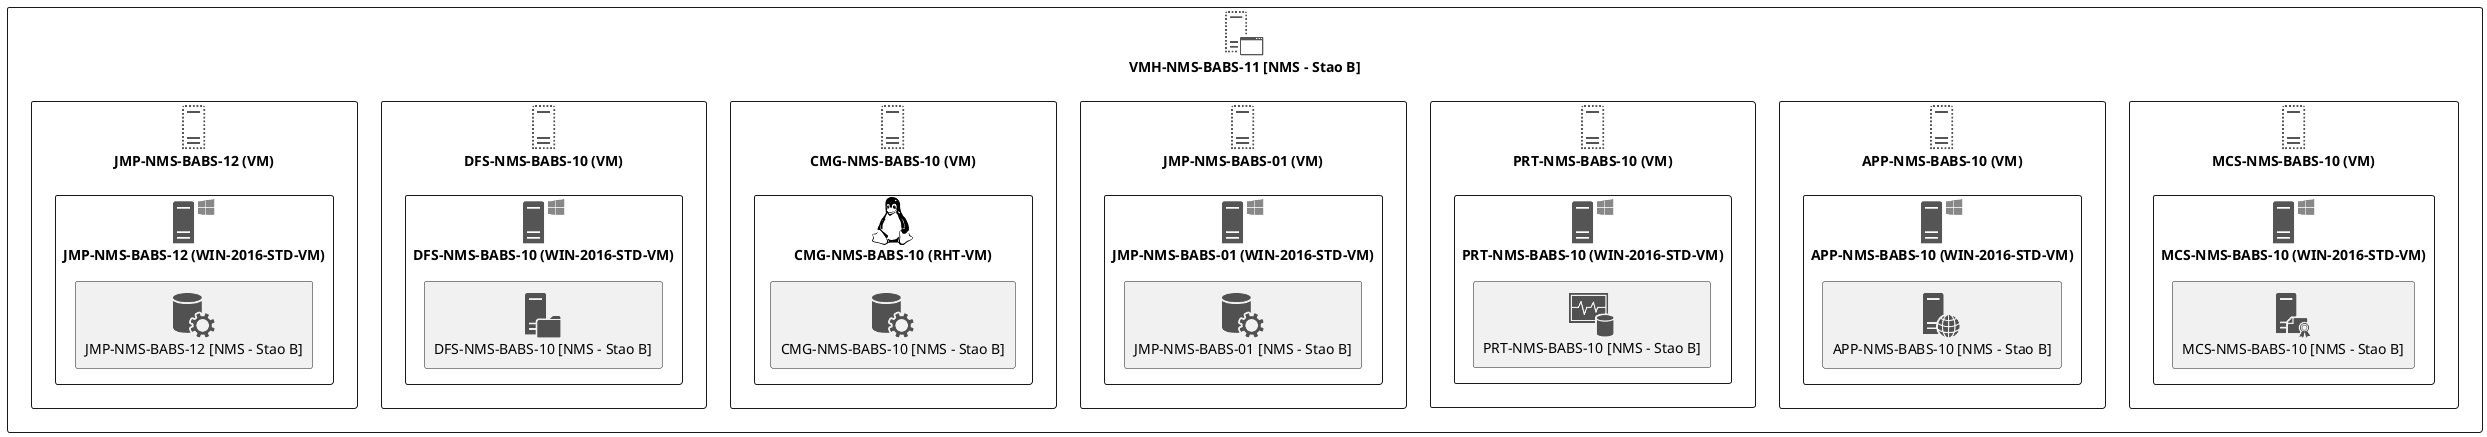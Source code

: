 @startuml


skinparam monochrome true
skinparam componentStyle uml2
!include <office/servers/virtual_application_server>
!include <office/Servers/virtual_server>
!include <office/Servers/windows_server>
!include <office/servers/certificate_authority>
!include <office/Servers/virtual_server>
!include <office/Servers/windows_server>
!include <office/servers/web_server>
!include <office/Servers/virtual_server>
!include <office/Servers/windows_server>
!include <office/databases/monitoring_store>
!include <office/Servers/virtual_server>
!include <office/Servers/windows_server>
!include <office/services/central_management_service>
!include <office/Servers/virtual_server>
!include <cloudinsight/linux>
!include <office/communications/central_management_service>
!include <office/Servers/virtual_server>
!include <office/Servers/windows_server>
!include <office/Servers/file_server>
!include <office/Servers/virtual_server>
!include <office/Servers/windows_server>
!include <office/services/central_management_service>

show stereotype

rectangle VMH__S_NMS__S_BABS__S_11__F__aA_NMS__F___S___F_Stao__F_B_aC_ as "VMH-NMS-BABS-11 [NMS - Stao B]" <<$virtual_application_server>> {
	rectangle MCS__S_NMS__S_BABS__S_10__F___N_VM__O_ as "MCS-NMS-BABS-10 (VM)" <<$virtual_server>> {
		rectangle MCS__S_NMS__S_BABS__S_10__F___N_WIN__S_2016__S_STD__S_VM__O_ as "MCS-NMS-BABS-10 (WIN-2016-STD-VM)" <<$windows_server>> {
			rectangle MCS__S_NMS__S_BABS__S_10__F__aA_NMS__F___S___F_Stao__F_B_aC_ as "MCS-NMS-BABS-10 [NMS - Stao B]" <<$certificate_authority>> {
			
			}
		}
	}
	rectangle APP__S_NMS__S_BABS__S_10__F___N_VM__O_ as "APP-NMS-BABS-10 (VM)" <<$virtual_server>> {
		rectangle APP__S_NMS__S_BABS__S_10__F___N_WIN__S_2016__S_STD__S_VM__O_ as "APP-NMS-BABS-10 (WIN-2016-STD-VM)" <<$windows_server>> {
			rectangle APP__S_NMS__S_BABS__S_10__F__aA_NMS__F___S___F_Stao__F_B_aC_ as "APP-NMS-BABS-10 [NMS - Stao B]" <<$web_server>> {
			
			}
		}
	}
	rectangle PRT__S_NMS__S_BABS__S_10__F___N_VM__O_ as "PRT-NMS-BABS-10 (VM)" <<$virtual_server>> {
		rectangle PRT__S_NMS__S_BABS__S_10__F___N_WIN__S_2016__S_STD__S_VM__O_ as "PRT-NMS-BABS-10 (WIN-2016-STD-VM)" <<$windows_server>> {
			rectangle PRT__S_NMS__S_BABS__S_10__F__aA_NMS__F___S___F_Stao__F_B_aC_ as "PRT-NMS-BABS-10 [NMS - Stao B]" <<$monitoring_store>> {
			
			}
		}
	}
	rectangle JMP__S_NMS__S_BABS__S_01__F___N_VM__O_ as "JMP-NMS-BABS-01 (VM)" <<$virtual_server>> {
		rectangle JMP__S_NMS__S_BABS__S_01__F___N_WIN__S_2016__S_STD__S_VM__O_ as "JMP-NMS-BABS-01 (WIN-2016-STD-VM)" <<$windows_server>> {
			rectangle JMP__S_NMS__S_BABS__S_01__F__aA_NMS__F___S___F_Stao__F_B_aC_ as "JMP-NMS-BABS-01 [NMS - Stao B]" <<$central_management_service>> {
			
			}
		}
	}
	rectangle CMG__S_NMS__S_BABS__S_10__F___N_VM__O_ as "CMG-NMS-BABS-10 (VM)" <<$virtual_server>> {
		rectangle CMG__S_NMS__S_BABS__S_10__F___N_RHT__S_VM__O_ as "CMG-NMS-BABS-10 (RHT-VM)" <<$linux>> {
			rectangle CMG__S_NMS__S_BABS__S_10__F__aA_NMS__F___S___F_Stao__F_B_aC_ as "CMG-NMS-BABS-10 [NMS - Stao B]" <<$central_management_service>> {
			
			}
		}
	}
	rectangle DFS__S_NMS__S_BABS__S_10__F___N_VM__O_ as "DFS-NMS-BABS-10 (VM)" <<$virtual_server>> {
		rectangle DFS__S_NMS__S_BABS__S_10__F___N_WIN__S_2016__S_STD__S_VM__O_ as "DFS-NMS-BABS-10 (WIN-2016-STD-VM)" <<$windows_server>> {
			rectangle DFS__S_NMS__S_BABS__S_10__F__aA_NMS__F___S___F_Stao__F_B_aC_ as "DFS-NMS-BABS-10 [NMS - Stao B]" <<$file_server>> {
			
			}
		}
	}
	rectangle JMP__S_NMS__S_BABS__S_12__F___N_VM__O_ as "JMP-NMS-BABS-12 (VM)" <<$virtual_server>> {
		rectangle JMP__S_NMS__S_BABS__S_12__F___N_WIN__S_2016__S_STD__S_VM__O_ as "JMP-NMS-BABS-12 (WIN-2016-STD-VM)" <<$windows_server>> {
			rectangle JMP__S_NMS__S_BABS__S_12__F__aA_NMS__F___S___F_Stao__F_B_aC_ as "JMP-NMS-BABS-12 [NMS - Stao B]" <<$central_management_service>> {
			
			}
		}
	}
}


' Begin Protected Region [[layouting]]

' End Protected Region   [[layouting]]

@enduml
' Actifsource ID=[dc5bfacd-eaac-11e8-88d3-bfc6b992bdec,8f638266-0e95-11e9-9f19-6d15636f4ecc,Hash]
